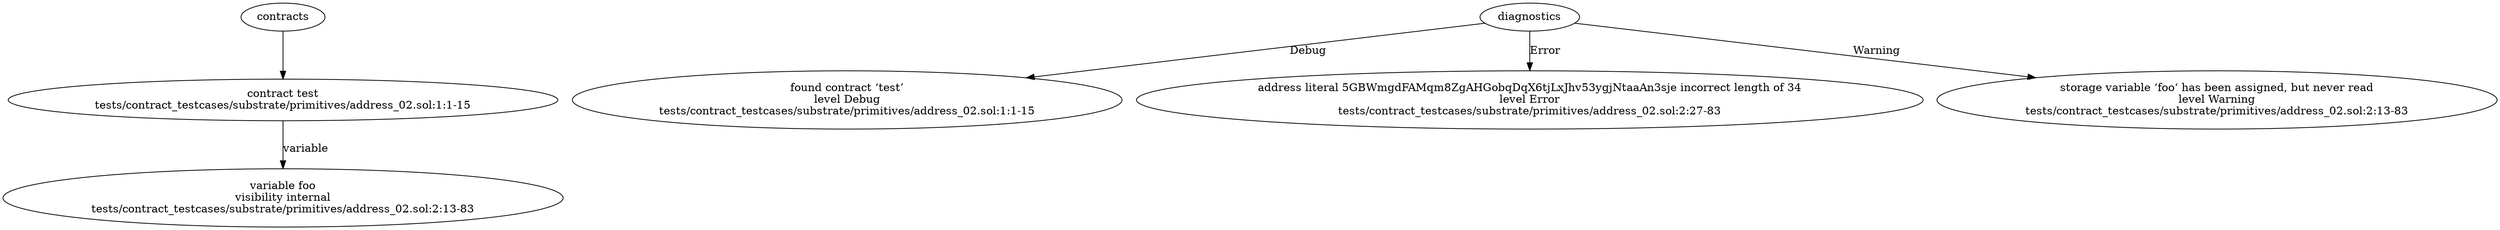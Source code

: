 strict digraph "tests/contract_testcases/substrate/primitives/address_02.sol" {
	contract [label="contract test\ntests/contract_testcases/substrate/primitives/address_02.sol:1:1-15"]
	var [label="variable foo\nvisibility internal\ntests/contract_testcases/substrate/primitives/address_02.sol:2:13-83"]
	diagnostic [label="found contract ‘test’\nlevel Debug\ntests/contract_testcases/substrate/primitives/address_02.sol:1:1-15"]
	diagnostic_6 [label="address literal 5GBWmgdFAMqm8ZgAHGobqDqX6tjLxJhv53ygjNtaaAn3sje incorrect length of 34\nlevel Error\ntests/contract_testcases/substrate/primitives/address_02.sol:2:27-83"]
	diagnostic_7 [label="storage variable ‘foo‘ has been assigned, but never read\nlevel Warning\ntests/contract_testcases/substrate/primitives/address_02.sol:2:13-83"]
	contracts -> contract
	contract -> var [label="variable"]
	diagnostics -> diagnostic [label="Debug"]
	diagnostics -> diagnostic_6 [label="Error"]
	diagnostics -> diagnostic_7 [label="Warning"]
}
